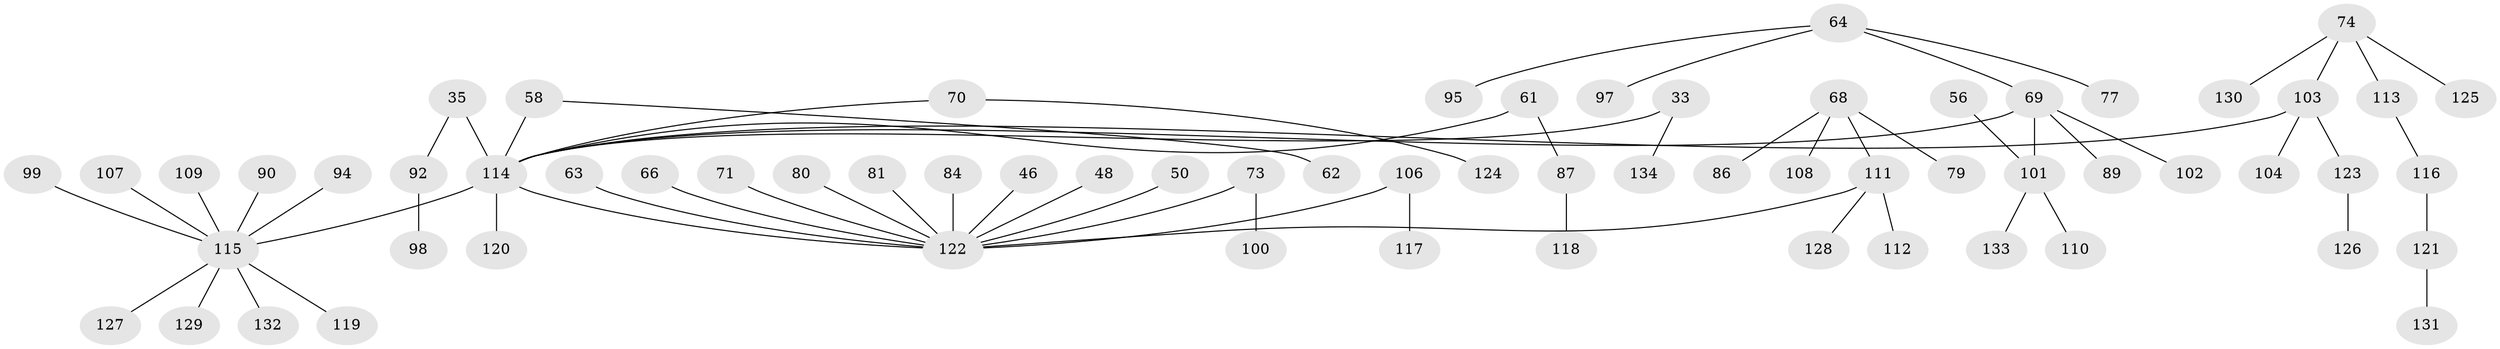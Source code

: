 // original degree distribution, {6: 0.014925373134328358, 2: 0.26865671641791045, 3: 0.12686567164179105, 4: 0.05223880597014925, 5: 0.04477611940298507, 8: 0.007462686567164179, 1: 0.48507462686567165}
// Generated by graph-tools (version 1.1) at 2025/53/03/09/25 04:53:08]
// undirected, 67 vertices, 66 edges
graph export_dot {
graph [start="1"]
  node [color=gray90,style=filled];
  33;
  35;
  46;
  48;
  50;
  56;
  58 [super="+51"];
  61;
  62;
  63;
  64 [super="+25"];
  66;
  68;
  69 [super="+60"];
  70;
  71;
  73;
  74 [super="+65+44+54+53"];
  77;
  79;
  80;
  81;
  84;
  86;
  87;
  89;
  90;
  92;
  94;
  95;
  97;
  98;
  99;
  100;
  101 [super="+49"];
  102;
  103 [super="+85"];
  104;
  106 [super="+78"];
  107;
  108;
  109;
  110;
  111 [super="+72+75"];
  112;
  113;
  114 [super="+105"];
  115 [super="+36+52+38+55+96+57+76"];
  116;
  117;
  118;
  119;
  120;
  121;
  122 [super="+41+93"];
  123;
  124;
  125;
  126;
  127;
  128;
  129;
  130;
  131;
  132;
  133;
  134;
  33 -- 134;
  33 -- 114;
  35 -- 92;
  35 -- 114;
  46 -- 122;
  48 -- 122;
  50 -- 122;
  56 -- 101;
  58 -- 62;
  58 -- 114;
  61 -- 87;
  61 -- 114;
  63 -- 122;
  64 -- 77;
  64 -- 97;
  64 -- 69;
  64 -- 95;
  66 -- 122;
  68 -- 79;
  68 -- 86;
  68 -- 108;
  68 -- 111;
  69 -- 89;
  69 -- 102;
  69 -- 101;
  69 -- 114;
  70 -- 124;
  70 -- 114;
  71 -- 122;
  73 -- 100;
  73 -- 122;
  74 -- 125;
  74 -- 130;
  74 -- 113;
  74 -- 103;
  80 -- 122;
  81 -- 122;
  84 -- 122;
  87 -- 118;
  90 -- 115;
  92 -- 98;
  94 -- 115;
  99 -- 115;
  101 -- 133;
  101 -- 110;
  103 -- 104;
  103 -- 123;
  103 -- 114;
  106 -- 117;
  106 -- 122;
  107 -- 115;
  109 -- 115;
  111 -- 112;
  111 -- 128;
  111 -- 122;
  113 -- 116;
  114 -- 120;
  114 -- 122;
  114 -- 115;
  115 -- 132;
  115 -- 129;
  115 -- 119;
  115 -- 127;
  116 -- 121;
  121 -- 131;
  123 -- 126;
}
